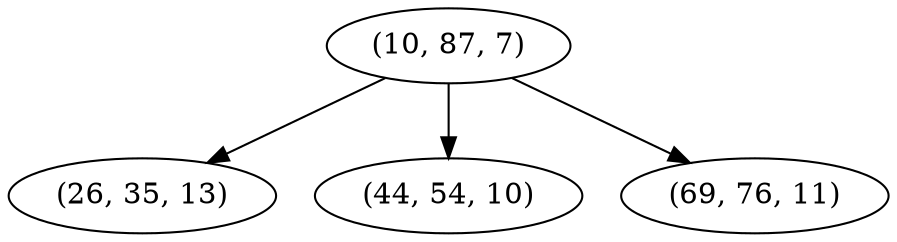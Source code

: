 digraph tree {
    "(10, 87, 7)";
    "(26, 35, 13)";
    "(44, 54, 10)";
    "(69, 76, 11)";
    "(10, 87, 7)" -> "(26, 35, 13)";
    "(10, 87, 7)" -> "(44, 54, 10)";
    "(10, 87, 7)" -> "(69, 76, 11)";
}
